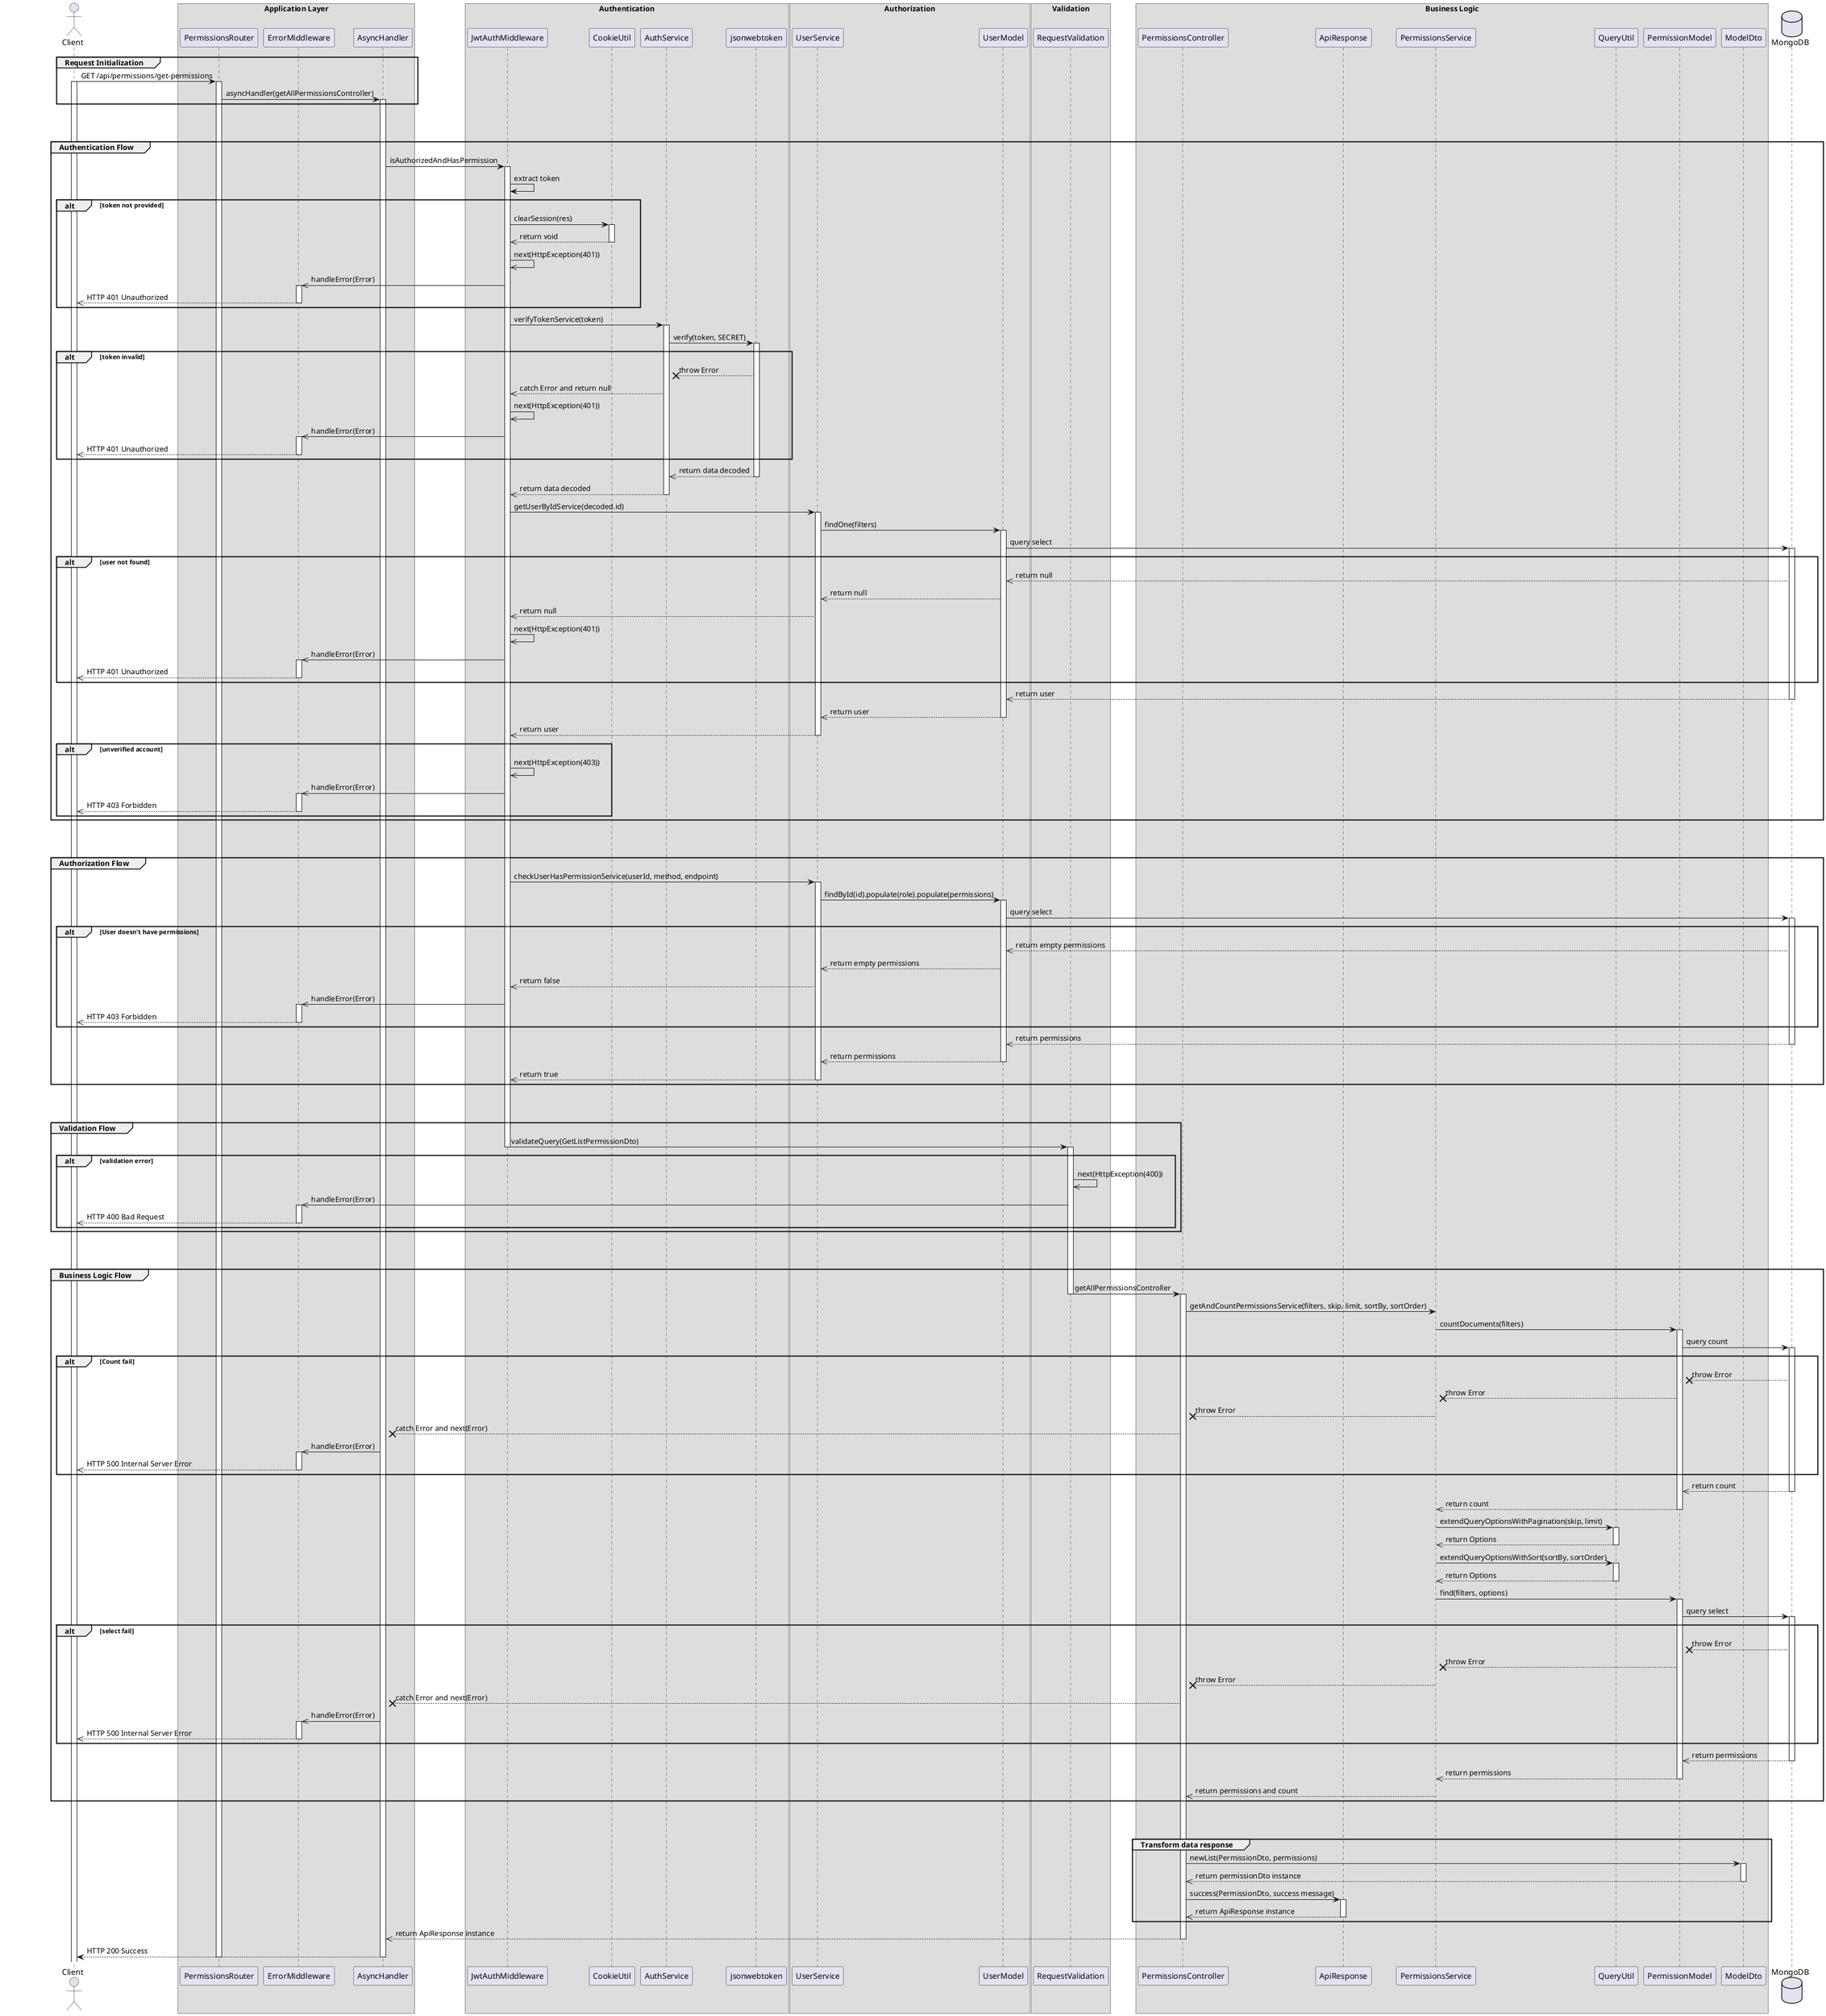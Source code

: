 @startuml View list permissions

actor Client

box "Application Layer"
participant PermissionsRouter 
participant ErrorMiddleware 
participant AsyncHandler 
end box

box "Authentication"
participant JwtAuthMiddleware 
participant CookieUtil
participant AuthService
participant jsonwebtoken
end box

box "Authorization"
participant UserService 
participant UserModel
end box

box "Validation"
participant RequestValidation
end box

box "Business Logic"
participant PermissionsController
participant ApiResponse
participant PermissionsService
participant QueryUtil
participant PermissionModel
participant ModelDto
end box

database MongoDB

' Step 1
group Request Initialization
    Client -> PermissionsRouter: GET /api/permissions/get-permissions
    activate Client
    activate PermissionsRouter
    PermissionsRouter -> AsyncHandler: asyncHandler(getAllPermissionsController)
    activate AsyncHandler
end

break
break

' Step 2
group Authentication Flow
    AsyncHandler -> JwtAuthMiddleware: isAuthorizedAndHasPermission
    activate JwtAuthMiddleware

    JwtAuthMiddleware -> JwtAuthMiddleware: extract token
    alt token not provided
        JwtAuthMiddleware -> CookieUtil: clearSession(res)
        activate CookieUtil
        CookieUtil -->> JwtAuthMiddleware: return void
        deactivate CookieUtil
        JwtAuthMiddleware ->> JwtAuthMiddleware: next(HttpException(401))
        JwtAuthMiddleware ->> ErrorMiddleware: handleError(Error)
        activate ErrorMiddleware
        ErrorMiddleware -->> Client: HTTP 401 Unauthorized
        deactivate ErrorMiddleware
    end 

    JwtAuthMiddleware -> AuthService: verifyTokenService(token)
    activate AuthService
    AuthService -> jsonwebtoken: verify(token, SECRET)
    activate jsonwebtoken
    alt token invalid
        jsonwebtoken --x AuthService: throw Error
        AuthService -->> JwtAuthMiddleware: catch Error and return null
        JwtAuthMiddleware ->> JwtAuthMiddleware: next(HttpException(401))
        JwtAuthMiddleware ->> ErrorMiddleware: handleError(Error)
        activate ErrorMiddleware
        ErrorMiddleware -->> Client: HTTP 401 Unauthorized
        deactivate ErrorMiddleware
    end

    jsonwebtoken -->> AuthService: return data decoded
    deactivate jsonwebtoken
    AuthService -->> JwtAuthMiddleware: return data decoded
    deactivate AuthService
    JwtAuthMiddleware -> UserService: getUserByIdService(decoded.id)
    activate UserService
    UserService -> UserModel: findOne(filters)
    activate UserModel
    UserModel -> MongoDB: query select
    activate MongoDB

    alt user not found
        MongoDB -->> UserModel: return null
        UserModel -->> UserService: return null
        UserService -->> JwtAuthMiddleware: return null
        JwtAuthMiddleware ->> JwtAuthMiddleware: next(HttpException(401))
        JwtAuthMiddleware ->> ErrorMiddleware: handleError(Error)
        activate ErrorMiddleware
        ErrorMiddleware -->> Client: HTTP 401 Unauthorized
        deactivate ErrorMiddleware
    end

    MongoDB -->> UserModel: return user
    deactivate MongoDB
    UserModel -->> UserService: return user
    deactivate UserModel
    UserService -->> JwtAuthMiddleware: return user
    deactivate UserService

    alt unverified account
        JwtAuthMiddleware ->> JwtAuthMiddleware: next(HttpException(403))
        JwtAuthMiddleware ->> ErrorMiddleware: handleError(Error)
        activate ErrorMiddleware
        ErrorMiddleware -->> Client: HTTP 403 Forbidden
        deactivate ErrorMiddleware
    end
end

break
break

' Step 3
group Authorization Flow
    JwtAuthMiddleware -> UserService: checkUserHasPermissionService(userId, method, endpoint)
    activate UserService
    UserService -> UserModel: findById(id).populate(role).populate(permissions)
    activate UserModel
    UserModel -> MongoDB: query select
    activate MongoDB

    alt User doesn't have permissions 
        MongoDB -->> UserModel: return empty permissions
        UserModel -->> UserService: return empty permissions
        UserService -->> JwtAuthMiddleware: return false
        JwtAuthMiddleware ->> ErrorMiddleware: handleError(Error)
        activate ErrorMiddleware
        ErrorMiddleware -->> Client: HTTP 403 Forbidden
        deactivate ErrorMiddleware
    end

    MongoDB -->> UserModel: return permissions
    deactivate MongoDB
    UserModel -->> UserService: return permissions
    deactivate UserModel
    UserService -->> JwtAuthMiddleware: return true
    deactivate UserService
end

break
break

' Step 4
group Validation Flow
    JwtAuthMiddleware -> RequestValidation: validateQuery(GetListPermissionDto)
    deactivate JwtAuthMiddleware
    activate RequestValidation
    alt validation error
        RequestValidation ->> RequestValidation: next(HttpException(400))
        RequestValidation ->> ErrorMiddleware: handleError(Error)
        activate ErrorMiddleware
        ErrorMiddleware -->> Client: HTTP 400 Bad Request
        deactivate ErrorMiddleware
    end
    
end

break
break


' step 5
group Business Logic Flow
    RequestValidation -> PermissionsController: getAllPermissionsController
    deactivate RequestValidation
    activate PermissionsController
    PermissionsController -> PermissionsService: getAndCountPermissionsService(filters, skip, limit, sortBy, sortOrder)
    PermissionsService -> PermissionModel: countDocuments(filters)
    activate PermissionModel
    PermissionModel -> MongoDB: query count
    activate MongoDB

    alt Count fail
        MongoDB --x PermissionModel: throw Error
        PermissionModel --x PermissionsService: throw Error
        PermissionsService --x PermissionsController: throw Error
        PermissionsController --x AsyncHandler: catch Error and next(Error)
        AsyncHandler ->> ErrorMiddleware: handleError(Error)
        activate ErrorMiddleware
        ErrorMiddleware -->> Client: HTTP 500 Internal Server Error
        deactivate ErrorMiddleware
    end

    MongoDB -->> PermissionModel: return count
    deactivate MongoDB
    PermissionModel -->> PermissionsService: return count
    deactivate PermissionModel
    PermissionsService -> QueryUtil: extendQueryOptionsWithPagination(skip, limit)
    activate QueryUtil
    QueryUtil -->> PermissionsService: return Options
    deactivate QueryUtil
    PermissionsService -> QueryUtil: extendQueryOptionsWithSort(sortBy, sortOrder)
    activate QueryUtil
    QueryUtil -->> PermissionsService: return Options
    deactivate QueryUtil
    PermissionsService -> PermissionModel: find(filters, options)
    activate PermissionModel
    PermissionModel -> MongoDB: query select
    activate MongoDB

    alt select fail
        MongoDB --x PermissionModel: throw Error
        PermissionModel --x PermissionsService: throw Error
        PermissionsService --x PermissionsController: throw Error
        PermissionsController --x AsyncHandler: catch Error and next(Error)
        AsyncHandler ->> ErrorMiddleware: handleError(Error) 
        activate ErrorMiddleware
        ErrorMiddleware -->> Client: HTTP 500 Internal Server Error
        deactivate ErrorMiddleware
    end

    MongoDB -->> PermissionModel: return permissions
    deactivate MongoDB
    PermissionModel -->> PermissionsService: return permissions
    deactivate PermissionModel
    PermissionsService -->> PermissionsController: return permissions and count
    deactivate PermissionsService
end   
break 
break

group Transform data response
    PermissionsController -> ModelDto: newList(PermissionDto, permissions)
    activate ModelDto
    ModelDto -->> PermissionsController: return permissionDto instance
    deactivate ModelDto

    PermissionsController -> ApiResponse: success(PermissionDto, success message)
    activate ApiResponse
    ApiResponse -->> PermissionsController: return ApiResponse instance
    deactivate ApiResponse 
end
PermissionsController -->> AsyncHandler: return ApiResponse instance
deactivate PermissionsController
AsyncHandler --> Client: HTTP 200 Success
deactivate AsyncHandler
deactivate PermissionsRouter


@enduml